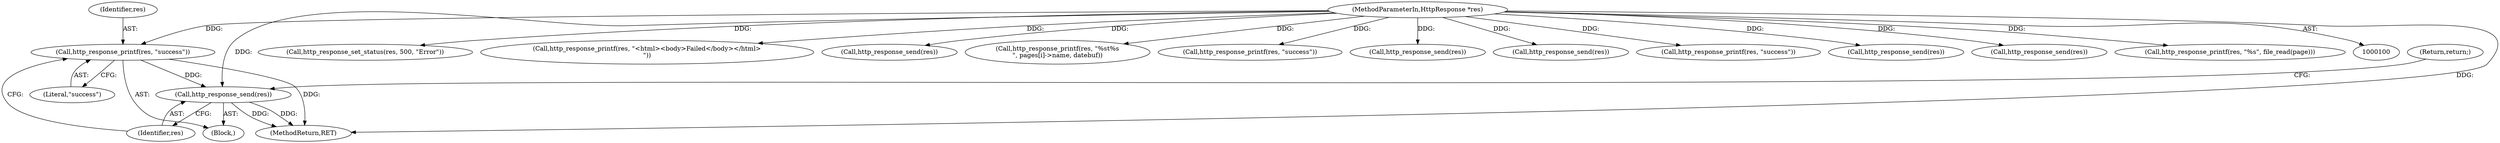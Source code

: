 digraph "0_didiwiki_5e5c796617e1712905dc5462b94bd5e6c08d15ea_0@pointer" {
"1000222" [label="(Call,http_response_printf(res, \"success\"))"];
"1000102" [label="(MethodParameterIn,HttpResponse *res)"];
"1000225" [label="(Call,http_response_send(res))"];
"1000226" [label="(Identifier,res)"];
"1000354" [label="(MethodReturn,RET)"];
"1000344" [label="(Call,http_response_set_status(res, 500, \"Error\"))"];
"1000348" [label="(Call,http_response_printf(res, \"<html><body>Failed</body></html>\n\"))"];
"1000227" [label="(Return,return;)"];
"1000261" [label="(Call,http_response_send(res))"];
"1000332" [label="(Call,http_response_printf(res, \"%s\t%s\n\", pages[i]->name, datebuf))"];
"1000258" [label="(Call,http_response_printf(res, \"success\"))"];
"1000223" [label="(Identifier,res)"];
"1000351" [label="(Call,http_response_send(res))"];
"1000222" [label="(Call,http_response_printf(res, \"success\"))"];
"1000221" [label="(Block,)"];
"1000149" [label="(Call,http_response_send(res))"];
"1000187" [label="(Call,http_response_printf(res, \"success\"))"];
"1000102" [label="(MethodParameterIn,HttpResponse *res)"];
"1000225" [label="(Call,http_response_send(res))"];
"1000341" [label="(Call,http_response_send(res))"];
"1000224" [label="(Literal,\"success\")"];
"1000190" [label="(Call,http_response_send(res))"];
"1000144" [label="(Call,http_response_printf(res, \"%s\", file_read(page)))"];
"1000222" -> "1000221"  [label="AST: "];
"1000222" -> "1000224"  [label="CFG: "];
"1000223" -> "1000222"  [label="AST: "];
"1000224" -> "1000222"  [label="AST: "];
"1000226" -> "1000222"  [label="CFG: "];
"1000222" -> "1000354"  [label="DDG: "];
"1000102" -> "1000222"  [label="DDG: "];
"1000222" -> "1000225"  [label="DDG: "];
"1000102" -> "1000100"  [label="AST: "];
"1000102" -> "1000354"  [label="DDG: "];
"1000102" -> "1000144"  [label="DDG: "];
"1000102" -> "1000149"  [label="DDG: "];
"1000102" -> "1000187"  [label="DDG: "];
"1000102" -> "1000190"  [label="DDG: "];
"1000102" -> "1000225"  [label="DDG: "];
"1000102" -> "1000258"  [label="DDG: "];
"1000102" -> "1000261"  [label="DDG: "];
"1000102" -> "1000332"  [label="DDG: "];
"1000102" -> "1000341"  [label="DDG: "];
"1000102" -> "1000344"  [label="DDG: "];
"1000102" -> "1000348"  [label="DDG: "];
"1000102" -> "1000351"  [label="DDG: "];
"1000225" -> "1000221"  [label="AST: "];
"1000225" -> "1000226"  [label="CFG: "];
"1000226" -> "1000225"  [label="AST: "];
"1000227" -> "1000225"  [label="CFG: "];
"1000225" -> "1000354"  [label="DDG: "];
"1000225" -> "1000354"  [label="DDG: "];
}
